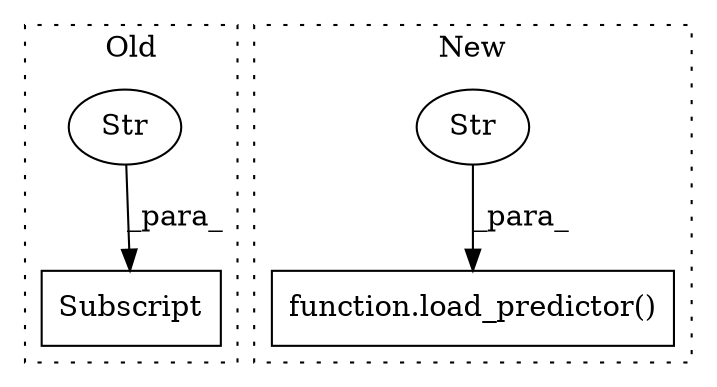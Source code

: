 digraph G {
subgraph cluster0 {
1 [label="Subscript" a="63" s="8084,0" l="40,0" shape="box"];
3 [label="Str" a="66" s="8107" l="16" shape="ellipse"];
label = "Old";
style="dotted";
}
subgraph cluster1 {
2 [label="function.load_predictor()" a="75" s="7800,7831" l="15,1" shape="box"];
4 [label="Str" a="66" s="7815" l="16" shape="ellipse"];
label = "New";
style="dotted";
}
3 -> 1 [label="_para_"];
4 -> 2 [label="_para_"];
}